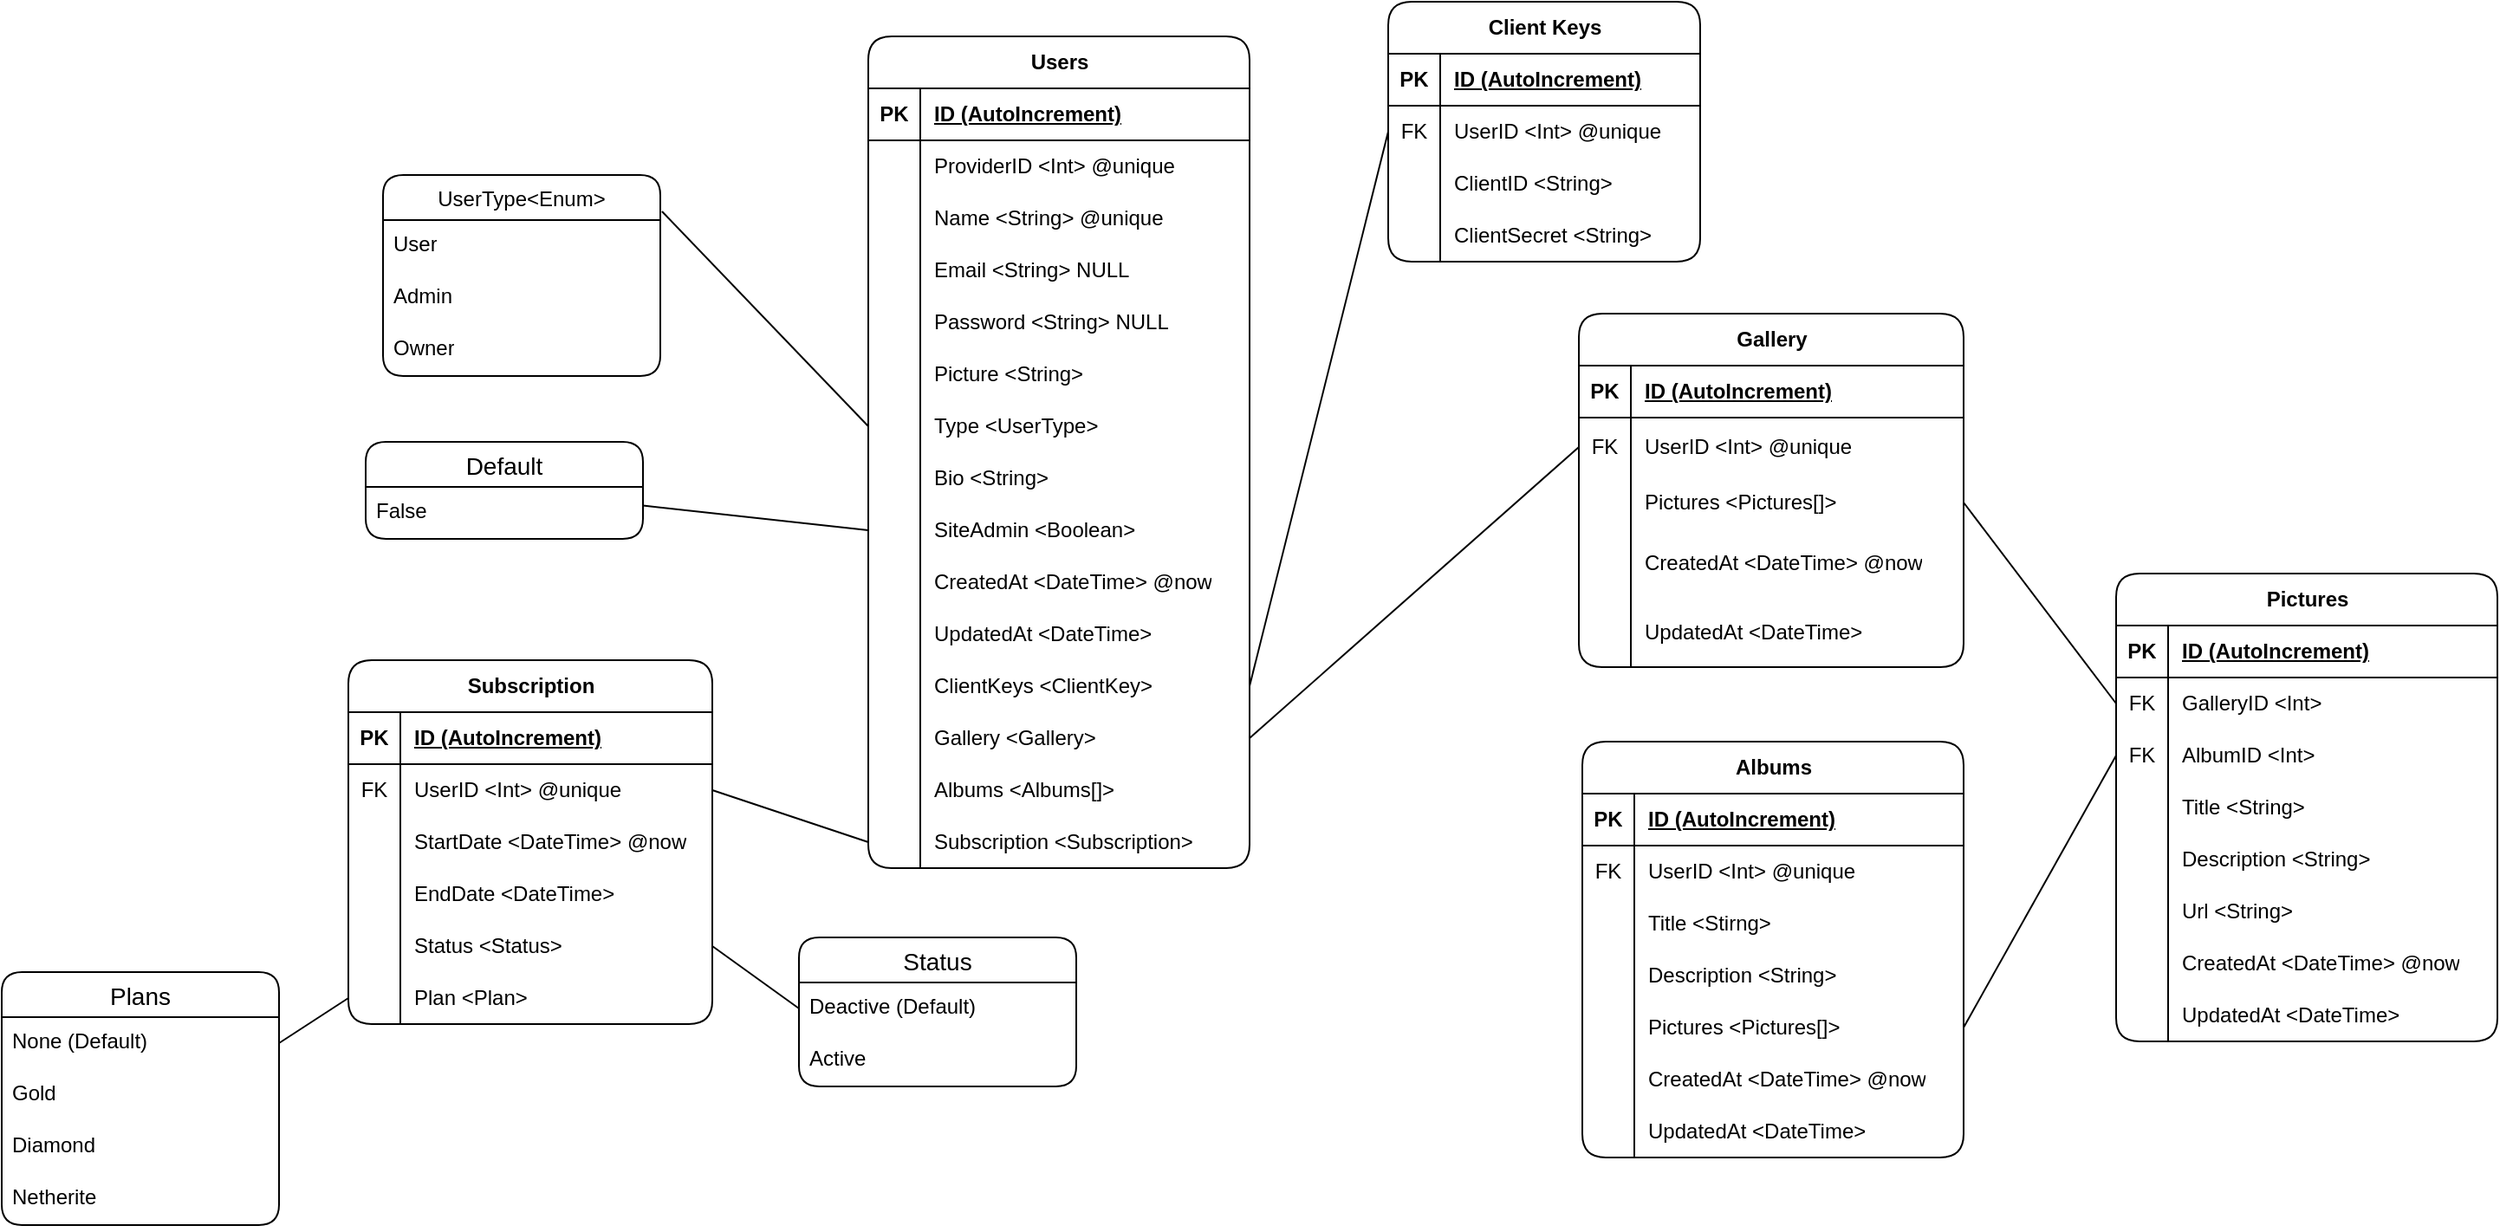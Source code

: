 <mxfile version="22.1.2" type="device">
  <diagram name="Page-1" id="FXRmcepue2GG0X4TsaFP">
    <mxGraphModel dx="2933" dy="1737" grid="1" gridSize="10" guides="1" tooltips="1" connect="1" arrows="1" fold="1" page="1" pageScale="1" pageWidth="2336" pageHeight="1654" background="none" math="0" shadow="0">
      <root>
        <mxCell id="0" />
        <mxCell id="1" parent="0" />
        <mxCell id="mDR7WXeW-V5EcUQ8594o-1" value="Users" style="shape=table;startSize=30;container=1;collapsible=1;childLayout=tableLayout;fixedRows=1;rowLines=0;fontStyle=1;align=center;resizeLast=1;html=1;rounded=1;" vertex="1" parent="1">
          <mxGeometry x="948" y="420" width="220" height="480" as="geometry" />
        </mxCell>
        <mxCell id="mDR7WXeW-V5EcUQ8594o-2" value="" style="shape=tableRow;horizontal=0;startSize=0;swimlaneHead=0;swimlaneBody=0;fillColor=none;collapsible=0;dropTarget=0;points=[[0,0.5],[1,0.5]];portConstraint=eastwest;top=0;left=0;right=0;bottom=1;" vertex="1" parent="mDR7WXeW-V5EcUQ8594o-1">
          <mxGeometry y="30" width="220" height="30" as="geometry" />
        </mxCell>
        <mxCell id="mDR7WXeW-V5EcUQ8594o-3" value="PK" style="shape=partialRectangle;connectable=0;fillColor=none;top=0;left=0;bottom=0;right=0;fontStyle=1;overflow=hidden;whiteSpace=wrap;html=1;" vertex="1" parent="mDR7WXeW-V5EcUQ8594o-2">
          <mxGeometry width="30" height="30" as="geometry">
            <mxRectangle width="30" height="30" as="alternateBounds" />
          </mxGeometry>
        </mxCell>
        <mxCell id="mDR7WXeW-V5EcUQ8594o-4" value="ID (AutoIncrement)" style="shape=partialRectangle;connectable=0;fillColor=none;top=0;left=0;bottom=0;right=0;align=left;spacingLeft=6;fontStyle=5;overflow=hidden;whiteSpace=wrap;html=1;" vertex="1" parent="mDR7WXeW-V5EcUQ8594o-2">
          <mxGeometry x="30" width="190" height="30" as="geometry">
            <mxRectangle width="190" height="30" as="alternateBounds" />
          </mxGeometry>
        </mxCell>
        <mxCell id="mDR7WXeW-V5EcUQ8594o-5" value="" style="shape=tableRow;horizontal=0;startSize=0;swimlaneHead=0;swimlaneBody=0;fillColor=none;collapsible=0;dropTarget=0;points=[[0,0.5],[1,0.5]];portConstraint=eastwest;top=0;left=0;right=0;bottom=0;" vertex="1" parent="mDR7WXeW-V5EcUQ8594o-1">
          <mxGeometry y="60" width="220" height="30" as="geometry" />
        </mxCell>
        <mxCell id="mDR7WXeW-V5EcUQ8594o-6" value="" style="shape=partialRectangle;connectable=0;fillColor=none;top=0;left=0;bottom=0;right=0;editable=1;overflow=hidden;whiteSpace=wrap;html=1;" vertex="1" parent="mDR7WXeW-V5EcUQ8594o-5">
          <mxGeometry width="30" height="30" as="geometry">
            <mxRectangle width="30" height="30" as="alternateBounds" />
          </mxGeometry>
        </mxCell>
        <mxCell id="mDR7WXeW-V5EcUQ8594o-7" value="ProviderID &amp;lt;Int&amp;gt; @unique" style="shape=partialRectangle;connectable=0;fillColor=none;top=0;left=0;bottom=0;right=0;align=left;spacingLeft=6;overflow=hidden;whiteSpace=wrap;html=1;" vertex="1" parent="mDR7WXeW-V5EcUQ8594o-5">
          <mxGeometry x="30" width="190" height="30" as="geometry">
            <mxRectangle width="190" height="30" as="alternateBounds" />
          </mxGeometry>
        </mxCell>
        <mxCell id="mDR7WXeW-V5EcUQ8594o-8" value="" style="shape=tableRow;horizontal=0;startSize=0;swimlaneHead=0;swimlaneBody=0;fillColor=none;collapsible=0;dropTarget=0;points=[[0,0.5],[1,0.5]];portConstraint=eastwest;top=0;left=0;right=0;bottom=0;" vertex="1" parent="mDR7WXeW-V5EcUQ8594o-1">
          <mxGeometry y="90" width="220" height="30" as="geometry" />
        </mxCell>
        <mxCell id="mDR7WXeW-V5EcUQ8594o-9" value="" style="shape=partialRectangle;connectable=0;fillColor=none;top=0;left=0;bottom=0;right=0;editable=1;overflow=hidden;whiteSpace=wrap;html=1;" vertex="1" parent="mDR7WXeW-V5EcUQ8594o-8">
          <mxGeometry width="30" height="30" as="geometry">
            <mxRectangle width="30" height="30" as="alternateBounds" />
          </mxGeometry>
        </mxCell>
        <mxCell id="mDR7WXeW-V5EcUQ8594o-10" value="Name &amp;lt;String&amp;gt; @unique" style="shape=partialRectangle;connectable=0;fillColor=none;top=0;left=0;bottom=0;right=0;align=left;spacingLeft=6;overflow=hidden;whiteSpace=wrap;html=1;" vertex="1" parent="mDR7WXeW-V5EcUQ8594o-8">
          <mxGeometry x="30" width="190" height="30" as="geometry">
            <mxRectangle width="190" height="30" as="alternateBounds" />
          </mxGeometry>
        </mxCell>
        <mxCell id="mDR7WXeW-V5EcUQ8594o-11" value="" style="shape=tableRow;horizontal=0;startSize=0;swimlaneHead=0;swimlaneBody=0;fillColor=none;collapsible=0;dropTarget=0;points=[[0,0.5],[1,0.5]];portConstraint=eastwest;top=0;left=0;right=0;bottom=0;" vertex="1" parent="mDR7WXeW-V5EcUQ8594o-1">
          <mxGeometry y="120" width="220" height="30" as="geometry" />
        </mxCell>
        <mxCell id="mDR7WXeW-V5EcUQ8594o-12" value="" style="shape=partialRectangle;connectable=0;fillColor=none;top=0;left=0;bottom=0;right=0;editable=1;overflow=hidden;whiteSpace=wrap;html=1;" vertex="1" parent="mDR7WXeW-V5EcUQ8594o-11">
          <mxGeometry width="30" height="30" as="geometry">
            <mxRectangle width="30" height="30" as="alternateBounds" />
          </mxGeometry>
        </mxCell>
        <mxCell id="mDR7WXeW-V5EcUQ8594o-13" value="Email &amp;lt;String&amp;gt; NULL" style="shape=partialRectangle;connectable=0;fillColor=none;top=0;left=0;bottom=0;right=0;align=left;spacingLeft=6;overflow=hidden;whiteSpace=wrap;html=1;" vertex="1" parent="mDR7WXeW-V5EcUQ8594o-11">
          <mxGeometry x="30" width="190" height="30" as="geometry">
            <mxRectangle width="190" height="30" as="alternateBounds" />
          </mxGeometry>
        </mxCell>
        <mxCell id="mDR7WXeW-V5EcUQ8594o-14" value="" style="shape=tableRow;horizontal=0;startSize=0;swimlaneHead=0;swimlaneBody=0;fillColor=none;collapsible=0;dropTarget=0;points=[[0,0.5],[1,0.5]];portConstraint=eastwest;top=0;left=0;right=0;bottom=0;" vertex="1" parent="mDR7WXeW-V5EcUQ8594o-1">
          <mxGeometry y="150" width="220" height="30" as="geometry" />
        </mxCell>
        <mxCell id="mDR7WXeW-V5EcUQ8594o-15" value="" style="shape=partialRectangle;connectable=0;fillColor=none;top=0;left=0;bottom=0;right=0;editable=1;overflow=hidden;whiteSpace=wrap;html=1;" vertex="1" parent="mDR7WXeW-V5EcUQ8594o-14">
          <mxGeometry width="30" height="30" as="geometry">
            <mxRectangle width="30" height="30" as="alternateBounds" />
          </mxGeometry>
        </mxCell>
        <mxCell id="mDR7WXeW-V5EcUQ8594o-16" value="Password &amp;lt;String&amp;gt; NULL" style="shape=partialRectangle;connectable=0;fillColor=none;top=0;left=0;bottom=0;right=0;align=left;spacingLeft=6;overflow=hidden;whiteSpace=wrap;html=1;" vertex="1" parent="mDR7WXeW-V5EcUQ8594o-14">
          <mxGeometry x="30" width="190" height="30" as="geometry">
            <mxRectangle width="190" height="30" as="alternateBounds" />
          </mxGeometry>
        </mxCell>
        <mxCell id="mDR7WXeW-V5EcUQ8594o-17" value="" style="shape=tableRow;horizontal=0;startSize=0;swimlaneHead=0;swimlaneBody=0;fillColor=none;collapsible=0;dropTarget=0;points=[[0,0.5],[1,0.5]];portConstraint=eastwest;top=0;left=0;right=0;bottom=0;" vertex="1" parent="mDR7WXeW-V5EcUQ8594o-1">
          <mxGeometry y="180" width="220" height="30" as="geometry" />
        </mxCell>
        <mxCell id="mDR7WXeW-V5EcUQ8594o-18" value="" style="shape=partialRectangle;connectable=0;fillColor=none;top=0;left=0;bottom=0;right=0;editable=1;overflow=hidden;whiteSpace=wrap;html=1;" vertex="1" parent="mDR7WXeW-V5EcUQ8594o-17">
          <mxGeometry width="30" height="30" as="geometry">
            <mxRectangle width="30" height="30" as="alternateBounds" />
          </mxGeometry>
        </mxCell>
        <mxCell id="mDR7WXeW-V5EcUQ8594o-19" value="Picture &amp;lt;String&amp;gt;&amp;nbsp;" style="shape=partialRectangle;connectable=0;fillColor=none;top=0;left=0;bottom=0;right=0;align=left;spacingLeft=6;overflow=hidden;whiteSpace=wrap;html=1;" vertex="1" parent="mDR7WXeW-V5EcUQ8594o-17">
          <mxGeometry x="30" width="190" height="30" as="geometry">
            <mxRectangle width="190" height="30" as="alternateBounds" />
          </mxGeometry>
        </mxCell>
        <mxCell id="mDR7WXeW-V5EcUQ8594o-20" value="" style="shape=tableRow;horizontal=0;startSize=0;swimlaneHead=0;swimlaneBody=0;fillColor=none;collapsible=0;dropTarget=0;points=[[0,0.5],[1,0.5]];portConstraint=eastwest;top=0;left=0;right=0;bottom=0;" vertex="1" parent="mDR7WXeW-V5EcUQ8594o-1">
          <mxGeometry y="210" width="220" height="30" as="geometry" />
        </mxCell>
        <mxCell id="mDR7WXeW-V5EcUQ8594o-21" value="" style="shape=partialRectangle;connectable=0;fillColor=none;top=0;left=0;bottom=0;right=0;editable=1;overflow=hidden;whiteSpace=wrap;html=1;" vertex="1" parent="mDR7WXeW-V5EcUQ8594o-20">
          <mxGeometry width="30" height="30" as="geometry">
            <mxRectangle width="30" height="30" as="alternateBounds" />
          </mxGeometry>
        </mxCell>
        <mxCell id="mDR7WXeW-V5EcUQ8594o-22" value="Type &amp;lt;UserType&amp;gt;" style="shape=partialRectangle;connectable=0;fillColor=none;top=0;left=0;bottom=0;right=0;align=left;spacingLeft=6;overflow=hidden;whiteSpace=wrap;html=1;" vertex="1" parent="mDR7WXeW-V5EcUQ8594o-20">
          <mxGeometry x="30" width="190" height="30" as="geometry">
            <mxRectangle width="190" height="30" as="alternateBounds" />
          </mxGeometry>
        </mxCell>
        <mxCell id="mDR7WXeW-V5EcUQ8594o-23" value="" style="shape=tableRow;horizontal=0;startSize=0;swimlaneHead=0;swimlaneBody=0;fillColor=none;collapsible=0;dropTarget=0;points=[[0,0.5],[1,0.5]];portConstraint=eastwest;top=0;left=0;right=0;bottom=0;" vertex="1" parent="mDR7WXeW-V5EcUQ8594o-1">
          <mxGeometry y="240" width="220" height="30" as="geometry" />
        </mxCell>
        <mxCell id="mDR7WXeW-V5EcUQ8594o-24" value="" style="shape=partialRectangle;connectable=0;fillColor=none;top=0;left=0;bottom=0;right=0;editable=1;overflow=hidden;whiteSpace=wrap;html=1;" vertex="1" parent="mDR7WXeW-V5EcUQ8594o-23">
          <mxGeometry width="30" height="30" as="geometry">
            <mxRectangle width="30" height="30" as="alternateBounds" />
          </mxGeometry>
        </mxCell>
        <mxCell id="mDR7WXeW-V5EcUQ8594o-25" value="Bio &amp;lt;String&amp;gt;" style="shape=partialRectangle;connectable=0;fillColor=none;top=0;left=0;bottom=0;right=0;align=left;spacingLeft=6;overflow=hidden;whiteSpace=wrap;html=1;" vertex="1" parent="mDR7WXeW-V5EcUQ8594o-23">
          <mxGeometry x="30" width="190" height="30" as="geometry">
            <mxRectangle width="190" height="30" as="alternateBounds" />
          </mxGeometry>
        </mxCell>
        <mxCell id="mDR7WXeW-V5EcUQ8594o-26" value="" style="shape=tableRow;horizontal=0;startSize=0;swimlaneHead=0;swimlaneBody=0;fillColor=none;collapsible=0;dropTarget=0;points=[[0,0.5],[1,0.5]];portConstraint=eastwest;top=0;left=0;right=0;bottom=0;" vertex="1" parent="mDR7WXeW-V5EcUQ8594o-1">
          <mxGeometry y="270" width="220" height="30" as="geometry" />
        </mxCell>
        <mxCell id="mDR7WXeW-V5EcUQ8594o-27" value="" style="shape=partialRectangle;connectable=0;fillColor=none;top=0;left=0;bottom=0;right=0;editable=1;overflow=hidden;whiteSpace=wrap;html=1;" vertex="1" parent="mDR7WXeW-V5EcUQ8594o-26">
          <mxGeometry width="30" height="30" as="geometry">
            <mxRectangle width="30" height="30" as="alternateBounds" />
          </mxGeometry>
        </mxCell>
        <mxCell id="mDR7WXeW-V5EcUQ8594o-28" value="SiteAdmin &amp;lt;Boolean&amp;gt;" style="shape=partialRectangle;connectable=0;fillColor=none;top=0;left=0;bottom=0;right=0;align=left;spacingLeft=6;overflow=hidden;whiteSpace=wrap;html=1;" vertex="1" parent="mDR7WXeW-V5EcUQ8594o-26">
          <mxGeometry x="30" width="190" height="30" as="geometry">
            <mxRectangle width="190" height="30" as="alternateBounds" />
          </mxGeometry>
        </mxCell>
        <mxCell id="mDR7WXeW-V5EcUQ8594o-29" value="" style="shape=tableRow;horizontal=0;startSize=0;swimlaneHead=0;swimlaneBody=0;fillColor=none;collapsible=0;dropTarget=0;points=[[0,0.5],[1,0.5]];portConstraint=eastwest;top=0;left=0;right=0;bottom=0;" vertex="1" parent="mDR7WXeW-V5EcUQ8594o-1">
          <mxGeometry y="300" width="220" height="30" as="geometry" />
        </mxCell>
        <mxCell id="mDR7WXeW-V5EcUQ8594o-30" value="" style="shape=partialRectangle;connectable=0;fillColor=none;top=0;left=0;bottom=0;right=0;editable=1;overflow=hidden;whiteSpace=wrap;html=1;" vertex="1" parent="mDR7WXeW-V5EcUQ8594o-29">
          <mxGeometry width="30" height="30" as="geometry">
            <mxRectangle width="30" height="30" as="alternateBounds" />
          </mxGeometry>
        </mxCell>
        <mxCell id="mDR7WXeW-V5EcUQ8594o-31" value="CreatedAt &amp;lt;DateTime&amp;gt; @now" style="shape=partialRectangle;connectable=0;fillColor=none;top=0;left=0;bottom=0;right=0;align=left;spacingLeft=6;overflow=hidden;whiteSpace=wrap;html=1;" vertex="1" parent="mDR7WXeW-V5EcUQ8594o-29">
          <mxGeometry x="30" width="190" height="30" as="geometry">
            <mxRectangle width="190" height="30" as="alternateBounds" />
          </mxGeometry>
        </mxCell>
        <mxCell id="mDR7WXeW-V5EcUQ8594o-32" value="" style="shape=tableRow;horizontal=0;startSize=0;swimlaneHead=0;swimlaneBody=0;fillColor=none;collapsible=0;dropTarget=0;points=[[0,0.5],[1,0.5]];portConstraint=eastwest;top=0;left=0;right=0;bottom=0;" vertex="1" parent="mDR7WXeW-V5EcUQ8594o-1">
          <mxGeometry y="330" width="220" height="30" as="geometry" />
        </mxCell>
        <mxCell id="mDR7WXeW-V5EcUQ8594o-33" value="" style="shape=partialRectangle;connectable=0;fillColor=none;top=0;left=0;bottom=0;right=0;editable=1;overflow=hidden;whiteSpace=wrap;html=1;" vertex="1" parent="mDR7WXeW-V5EcUQ8594o-32">
          <mxGeometry width="30" height="30" as="geometry">
            <mxRectangle width="30" height="30" as="alternateBounds" />
          </mxGeometry>
        </mxCell>
        <mxCell id="mDR7WXeW-V5EcUQ8594o-34" value="UpdatedAt &amp;lt;DateTime&amp;gt;" style="shape=partialRectangle;connectable=0;fillColor=none;top=0;left=0;bottom=0;right=0;align=left;spacingLeft=6;overflow=hidden;whiteSpace=wrap;html=1;" vertex="1" parent="mDR7WXeW-V5EcUQ8594o-32">
          <mxGeometry x="30" width="190" height="30" as="geometry">
            <mxRectangle width="190" height="30" as="alternateBounds" />
          </mxGeometry>
        </mxCell>
        <mxCell id="mDR7WXeW-V5EcUQ8594o-44" value="" style="shape=tableRow;horizontal=0;startSize=0;swimlaneHead=0;swimlaneBody=0;fillColor=none;collapsible=0;dropTarget=0;points=[[0,0.5],[1,0.5]];portConstraint=eastwest;top=0;left=0;right=0;bottom=0;" vertex="1" parent="mDR7WXeW-V5EcUQ8594o-1">
          <mxGeometry y="360" width="220" height="30" as="geometry" />
        </mxCell>
        <mxCell id="mDR7WXeW-V5EcUQ8594o-45" value="" style="shape=partialRectangle;connectable=0;fillColor=none;top=0;left=0;bottom=0;right=0;editable=1;overflow=hidden;whiteSpace=wrap;html=1;" vertex="1" parent="mDR7WXeW-V5EcUQ8594o-44">
          <mxGeometry width="30" height="30" as="geometry">
            <mxRectangle width="30" height="30" as="alternateBounds" />
          </mxGeometry>
        </mxCell>
        <mxCell id="mDR7WXeW-V5EcUQ8594o-46" value="ClientKeys &amp;lt;ClientKey&amp;gt;" style="shape=partialRectangle;connectable=0;fillColor=none;top=0;left=0;bottom=0;right=0;align=left;spacingLeft=6;overflow=hidden;whiteSpace=wrap;html=1;" vertex="1" parent="mDR7WXeW-V5EcUQ8594o-44">
          <mxGeometry x="30" width="190" height="30" as="geometry">
            <mxRectangle width="190" height="30" as="alternateBounds" />
          </mxGeometry>
        </mxCell>
        <mxCell id="mDR7WXeW-V5EcUQ8594o-47" value="" style="shape=tableRow;horizontal=0;startSize=0;swimlaneHead=0;swimlaneBody=0;fillColor=none;collapsible=0;dropTarget=0;points=[[0,0.5],[1,0.5]];portConstraint=eastwest;top=0;left=0;right=0;bottom=0;" vertex="1" parent="mDR7WXeW-V5EcUQ8594o-1">
          <mxGeometry y="390" width="220" height="30" as="geometry" />
        </mxCell>
        <mxCell id="mDR7WXeW-V5EcUQ8594o-48" value="" style="shape=partialRectangle;connectable=0;fillColor=none;top=0;left=0;bottom=0;right=0;editable=1;overflow=hidden;whiteSpace=wrap;html=1;" vertex="1" parent="mDR7WXeW-V5EcUQ8594o-47">
          <mxGeometry width="30" height="30" as="geometry">
            <mxRectangle width="30" height="30" as="alternateBounds" />
          </mxGeometry>
        </mxCell>
        <mxCell id="mDR7WXeW-V5EcUQ8594o-49" value="Gallery &amp;lt;Gallery&amp;gt;" style="shape=partialRectangle;connectable=0;fillColor=none;top=0;left=0;bottom=0;right=0;align=left;spacingLeft=6;overflow=hidden;whiteSpace=wrap;html=1;" vertex="1" parent="mDR7WXeW-V5EcUQ8594o-47">
          <mxGeometry x="30" width="190" height="30" as="geometry">
            <mxRectangle width="190" height="30" as="alternateBounds" />
          </mxGeometry>
        </mxCell>
        <mxCell id="mDR7WXeW-V5EcUQ8594o-50" value="" style="shape=tableRow;horizontal=0;startSize=0;swimlaneHead=0;swimlaneBody=0;fillColor=none;collapsible=0;dropTarget=0;points=[[0,0.5],[1,0.5]];portConstraint=eastwest;top=0;left=0;right=0;bottom=0;" vertex="1" parent="mDR7WXeW-V5EcUQ8594o-1">
          <mxGeometry y="420" width="220" height="30" as="geometry" />
        </mxCell>
        <mxCell id="mDR7WXeW-V5EcUQ8594o-51" value="" style="shape=partialRectangle;connectable=0;fillColor=none;top=0;left=0;bottom=0;right=0;editable=1;overflow=hidden;whiteSpace=wrap;html=1;" vertex="1" parent="mDR7WXeW-V5EcUQ8594o-50">
          <mxGeometry width="30" height="30" as="geometry">
            <mxRectangle width="30" height="30" as="alternateBounds" />
          </mxGeometry>
        </mxCell>
        <mxCell id="mDR7WXeW-V5EcUQ8594o-52" value="Albums &amp;lt;Albums[]&amp;gt;" style="shape=partialRectangle;connectable=0;fillColor=none;top=0;left=0;bottom=0;right=0;align=left;spacingLeft=6;overflow=hidden;whiteSpace=wrap;html=1;" vertex="1" parent="mDR7WXeW-V5EcUQ8594o-50">
          <mxGeometry x="30" width="190" height="30" as="geometry">
            <mxRectangle width="190" height="30" as="alternateBounds" />
          </mxGeometry>
        </mxCell>
        <mxCell id="mDR7WXeW-V5EcUQ8594o-53" value="" style="shape=tableRow;horizontal=0;startSize=0;swimlaneHead=0;swimlaneBody=0;fillColor=none;collapsible=0;dropTarget=0;points=[[0,0.5],[1,0.5]];portConstraint=eastwest;top=0;left=0;right=0;bottom=0;" vertex="1" parent="mDR7WXeW-V5EcUQ8594o-1">
          <mxGeometry y="450" width="220" height="30" as="geometry" />
        </mxCell>
        <mxCell id="mDR7WXeW-V5EcUQ8594o-54" value="" style="shape=partialRectangle;connectable=0;fillColor=none;top=0;left=0;bottom=0;right=0;editable=1;overflow=hidden;whiteSpace=wrap;html=1;" vertex="1" parent="mDR7WXeW-V5EcUQ8594o-53">
          <mxGeometry width="30" height="30" as="geometry">
            <mxRectangle width="30" height="30" as="alternateBounds" />
          </mxGeometry>
        </mxCell>
        <mxCell id="mDR7WXeW-V5EcUQ8594o-55" value="Subscription &amp;lt;Subscription&amp;gt;" style="shape=partialRectangle;connectable=0;fillColor=none;top=0;left=0;bottom=0;right=0;align=left;spacingLeft=6;overflow=hidden;whiteSpace=wrap;html=1;" vertex="1" parent="mDR7WXeW-V5EcUQ8594o-53">
          <mxGeometry x="30" width="190" height="30" as="geometry">
            <mxRectangle width="190" height="30" as="alternateBounds" />
          </mxGeometry>
        </mxCell>
        <mxCell id="mDR7WXeW-V5EcUQ8594o-38" value="UserType&lt;Enum&gt;" style="swimlane;fontStyle=0;childLayout=stackLayout;horizontal=1;startSize=26;horizontalStack=0;resizeParent=1;resizeParentMax=0;resizeLast=0;collapsible=1;marginBottom=0;align=center;fontSize=12;rounded=1;glass=0;" vertex="1" parent="1">
          <mxGeometry x="668" y="500" width="160" height="116" as="geometry" />
        </mxCell>
        <mxCell id="mDR7WXeW-V5EcUQ8594o-39" value="User" style="text;strokeColor=none;fillColor=none;spacingLeft=4;spacingRight=4;overflow=hidden;rotatable=0;points=[[0,0.5],[1,0.5]];portConstraint=eastwest;fontSize=12;whiteSpace=wrap;html=1;" vertex="1" parent="mDR7WXeW-V5EcUQ8594o-38">
          <mxGeometry y="26" width="160" height="30" as="geometry" />
        </mxCell>
        <mxCell id="mDR7WXeW-V5EcUQ8594o-40" value="Admin" style="text;strokeColor=none;fillColor=none;spacingLeft=4;spacingRight=4;overflow=hidden;rotatable=0;points=[[0,0.5],[1,0.5]];portConstraint=eastwest;fontSize=12;whiteSpace=wrap;html=1;" vertex="1" parent="mDR7WXeW-V5EcUQ8594o-38">
          <mxGeometry y="56" width="160" height="30" as="geometry" />
        </mxCell>
        <mxCell id="mDR7WXeW-V5EcUQ8594o-41" value="Owner" style="text;strokeColor=none;fillColor=none;spacingLeft=4;spacingRight=4;overflow=hidden;rotatable=0;points=[[0,0.5],[1,0.5]];portConstraint=eastwest;fontSize=12;whiteSpace=wrap;html=1;" vertex="1" parent="mDR7WXeW-V5EcUQ8594o-38">
          <mxGeometry y="86" width="160" height="30" as="geometry" />
        </mxCell>
        <mxCell id="mDR7WXeW-V5EcUQ8594o-43" value="" style="endArrow=none;html=1;rounded=0;exitX=1.006;exitY=0.181;exitDx=0;exitDy=0;exitPerimeter=0;entryX=0;entryY=0.5;entryDx=0;entryDy=0;" edge="1" parent="1" source="mDR7WXeW-V5EcUQ8594o-38" target="mDR7WXeW-V5EcUQ8594o-20">
          <mxGeometry width="50" height="50" relative="1" as="geometry">
            <mxPoint x="1008" y="680" as="sourcePoint" />
            <mxPoint x="1058" y="630" as="targetPoint" />
          </mxGeometry>
        </mxCell>
        <mxCell id="mDR7WXeW-V5EcUQ8594o-56" value="Default" style="swimlane;fontStyle=0;childLayout=stackLayout;horizontal=1;startSize=26;horizontalStack=0;resizeParent=1;resizeParentMax=0;resizeLast=0;collapsible=1;marginBottom=0;align=center;fontSize=14;rounded=1;" vertex="1" parent="1">
          <mxGeometry x="658" y="654" width="160" height="56" as="geometry" />
        </mxCell>
        <mxCell id="mDR7WXeW-V5EcUQ8594o-57" value="False" style="text;strokeColor=none;fillColor=none;spacingLeft=4;spacingRight=4;overflow=hidden;rotatable=0;points=[[0,0.5],[1,0.5]];portConstraint=eastwest;fontSize=12;whiteSpace=wrap;html=1;" vertex="1" parent="mDR7WXeW-V5EcUQ8594o-56">
          <mxGeometry y="26" width="160" height="30" as="geometry" />
        </mxCell>
        <mxCell id="mDR7WXeW-V5EcUQ8594o-60" value="" style="endArrow=none;html=1;rounded=0;exitX=0;exitY=0.5;exitDx=0;exitDy=0;" edge="1" parent="1" source="mDR7WXeW-V5EcUQ8594o-26" target="mDR7WXeW-V5EcUQ8594o-56">
          <mxGeometry width="50" height="50" relative="1" as="geometry">
            <mxPoint x="1058" y="560" as="sourcePoint" />
            <mxPoint x="1108" y="510" as="targetPoint" />
          </mxGeometry>
        </mxCell>
        <mxCell id="mDR7WXeW-V5EcUQ8594o-61" value="Client Keys" style="shape=table;startSize=30;container=1;collapsible=1;childLayout=tableLayout;fixedRows=1;rowLines=0;fontStyle=1;align=center;resizeLast=1;html=1;rounded=1;" vertex="1" parent="1">
          <mxGeometry x="1248" y="400" width="180" height="150" as="geometry" />
        </mxCell>
        <mxCell id="mDR7WXeW-V5EcUQ8594o-62" value="" style="shape=tableRow;horizontal=0;startSize=0;swimlaneHead=0;swimlaneBody=0;fillColor=none;collapsible=0;dropTarget=0;points=[[0,0.5],[1,0.5]];portConstraint=eastwest;top=0;left=0;right=0;bottom=1;" vertex="1" parent="mDR7WXeW-V5EcUQ8594o-61">
          <mxGeometry y="30" width="180" height="30" as="geometry" />
        </mxCell>
        <mxCell id="mDR7WXeW-V5EcUQ8594o-63" value="PK" style="shape=partialRectangle;connectable=0;fillColor=none;top=0;left=0;bottom=0;right=0;fontStyle=1;overflow=hidden;whiteSpace=wrap;html=1;" vertex="1" parent="mDR7WXeW-V5EcUQ8594o-62">
          <mxGeometry width="30" height="30" as="geometry">
            <mxRectangle width="30" height="30" as="alternateBounds" />
          </mxGeometry>
        </mxCell>
        <mxCell id="mDR7WXeW-V5EcUQ8594o-64" value="ID (AutoIncrement)" style="shape=partialRectangle;connectable=0;fillColor=none;top=0;left=0;bottom=0;right=0;align=left;spacingLeft=6;fontStyle=5;overflow=hidden;whiteSpace=wrap;html=1;" vertex="1" parent="mDR7WXeW-V5EcUQ8594o-62">
          <mxGeometry x="30" width="150" height="30" as="geometry">
            <mxRectangle width="150" height="30" as="alternateBounds" />
          </mxGeometry>
        </mxCell>
        <mxCell id="mDR7WXeW-V5EcUQ8594o-65" value="" style="shape=tableRow;horizontal=0;startSize=0;swimlaneHead=0;swimlaneBody=0;fillColor=none;collapsible=0;dropTarget=0;points=[[0,0.5],[1,0.5]];portConstraint=eastwest;top=0;left=0;right=0;bottom=0;" vertex="1" parent="mDR7WXeW-V5EcUQ8594o-61">
          <mxGeometry y="60" width="180" height="30" as="geometry" />
        </mxCell>
        <mxCell id="mDR7WXeW-V5EcUQ8594o-66" value="FK" style="shape=partialRectangle;connectable=0;fillColor=none;top=0;left=0;bottom=0;right=0;editable=1;overflow=hidden;whiteSpace=wrap;html=1;" vertex="1" parent="mDR7WXeW-V5EcUQ8594o-65">
          <mxGeometry width="30" height="30" as="geometry">
            <mxRectangle width="30" height="30" as="alternateBounds" />
          </mxGeometry>
        </mxCell>
        <mxCell id="mDR7WXeW-V5EcUQ8594o-67" value="UserID &amp;lt;Int&amp;gt; @unique" style="shape=partialRectangle;connectable=0;fillColor=none;top=0;left=0;bottom=0;right=0;align=left;spacingLeft=6;overflow=hidden;whiteSpace=wrap;html=1;" vertex="1" parent="mDR7WXeW-V5EcUQ8594o-65">
          <mxGeometry x="30" width="150" height="30" as="geometry">
            <mxRectangle width="150" height="30" as="alternateBounds" />
          </mxGeometry>
        </mxCell>
        <mxCell id="mDR7WXeW-V5EcUQ8594o-68" value="" style="shape=tableRow;horizontal=0;startSize=0;swimlaneHead=0;swimlaneBody=0;fillColor=none;collapsible=0;dropTarget=0;points=[[0,0.5],[1,0.5]];portConstraint=eastwest;top=0;left=0;right=0;bottom=0;" vertex="1" parent="mDR7WXeW-V5EcUQ8594o-61">
          <mxGeometry y="90" width="180" height="30" as="geometry" />
        </mxCell>
        <mxCell id="mDR7WXeW-V5EcUQ8594o-69" value="" style="shape=partialRectangle;connectable=0;fillColor=none;top=0;left=0;bottom=0;right=0;editable=1;overflow=hidden;whiteSpace=wrap;html=1;" vertex="1" parent="mDR7WXeW-V5EcUQ8594o-68">
          <mxGeometry width="30" height="30" as="geometry">
            <mxRectangle width="30" height="30" as="alternateBounds" />
          </mxGeometry>
        </mxCell>
        <mxCell id="mDR7WXeW-V5EcUQ8594o-70" value="ClientID &amp;lt;String&amp;gt;&lt;span style=&quot;white-space: pre;&quot;&gt;&#x9;&lt;/span&gt;" style="shape=partialRectangle;connectable=0;fillColor=none;top=0;left=0;bottom=0;right=0;align=left;spacingLeft=6;overflow=hidden;whiteSpace=wrap;html=1;" vertex="1" parent="mDR7WXeW-V5EcUQ8594o-68">
          <mxGeometry x="30" width="150" height="30" as="geometry">
            <mxRectangle width="150" height="30" as="alternateBounds" />
          </mxGeometry>
        </mxCell>
        <mxCell id="mDR7WXeW-V5EcUQ8594o-71" value="" style="shape=tableRow;horizontal=0;startSize=0;swimlaneHead=0;swimlaneBody=0;fillColor=none;collapsible=0;dropTarget=0;points=[[0,0.5],[1,0.5]];portConstraint=eastwest;top=0;left=0;right=0;bottom=0;" vertex="1" parent="mDR7WXeW-V5EcUQ8594o-61">
          <mxGeometry y="120" width="180" height="30" as="geometry" />
        </mxCell>
        <mxCell id="mDR7WXeW-V5EcUQ8594o-72" value="" style="shape=partialRectangle;connectable=0;fillColor=none;top=0;left=0;bottom=0;right=0;editable=1;overflow=hidden;whiteSpace=wrap;html=1;" vertex="1" parent="mDR7WXeW-V5EcUQ8594o-71">
          <mxGeometry width="30" height="30" as="geometry">
            <mxRectangle width="30" height="30" as="alternateBounds" />
          </mxGeometry>
        </mxCell>
        <mxCell id="mDR7WXeW-V5EcUQ8594o-73" value="ClientSecret &amp;lt;String&amp;gt;" style="shape=partialRectangle;connectable=0;fillColor=none;top=0;left=0;bottom=0;right=0;align=left;spacingLeft=6;overflow=hidden;whiteSpace=wrap;html=1;" vertex="1" parent="mDR7WXeW-V5EcUQ8594o-71">
          <mxGeometry x="30" width="150" height="30" as="geometry">
            <mxRectangle width="150" height="30" as="alternateBounds" />
          </mxGeometry>
        </mxCell>
        <mxCell id="mDR7WXeW-V5EcUQ8594o-74" value="" style="endArrow=none;html=1;rounded=0;exitX=1;exitY=0.5;exitDx=0;exitDy=0;entryX=0;entryY=0.5;entryDx=0;entryDy=0;" edge="1" parent="1" source="mDR7WXeW-V5EcUQ8594o-44" target="mDR7WXeW-V5EcUQ8594o-65">
          <mxGeometry width="50" height="50" relative="1" as="geometry">
            <mxPoint x="1358" y="480" as="sourcePoint" />
            <mxPoint x="1408" y="430" as="targetPoint" />
          </mxGeometry>
        </mxCell>
        <mxCell id="mDR7WXeW-V5EcUQ8594o-75" value="Gallery" style="shape=table;startSize=30;container=1;collapsible=1;childLayout=tableLayout;fixedRows=1;rowLines=0;fontStyle=1;align=center;resizeLast=1;html=1;rounded=1;" vertex="1" parent="1">
          <mxGeometry x="1358" y="580" width="222" height="204" as="geometry" />
        </mxCell>
        <mxCell id="mDR7WXeW-V5EcUQ8594o-76" value="" style="shape=tableRow;horizontal=0;startSize=0;swimlaneHead=0;swimlaneBody=0;fillColor=none;collapsible=0;dropTarget=0;points=[[0,0.5],[1,0.5]];portConstraint=eastwest;top=0;left=0;right=0;bottom=1;" vertex="1" parent="mDR7WXeW-V5EcUQ8594o-75">
          <mxGeometry y="30" width="222" height="30" as="geometry" />
        </mxCell>
        <mxCell id="mDR7WXeW-V5EcUQ8594o-77" value="PK" style="shape=partialRectangle;connectable=0;fillColor=none;top=0;left=0;bottom=0;right=0;fontStyle=1;overflow=hidden;whiteSpace=wrap;html=1;" vertex="1" parent="mDR7WXeW-V5EcUQ8594o-76">
          <mxGeometry width="30" height="30" as="geometry">
            <mxRectangle width="30" height="30" as="alternateBounds" />
          </mxGeometry>
        </mxCell>
        <mxCell id="mDR7WXeW-V5EcUQ8594o-78" value="ID (AutoIncrement)" style="shape=partialRectangle;connectable=0;fillColor=none;top=0;left=0;bottom=0;right=0;align=left;spacingLeft=6;fontStyle=5;overflow=hidden;whiteSpace=wrap;html=1;" vertex="1" parent="mDR7WXeW-V5EcUQ8594o-76">
          <mxGeometry x="30" width="192" height="30" as="geometry">
            <mxRectangle width="192" height="30" as="alternateBounds" />
          </mxGeometry>
        </mxCell>
        <mxCell id="mDR7WXeW-V5EcUQ8594o-79" value="" style="shape=tableRow;horizontal=0;startSize=0;swimlaneHead=0;swimlaneBody=0;fillColor=none;collapsible=0;dropTarget=0;points=[[0,0.5],[1,0.5]];portConstraint=eastwest;top=0;left=0;right=0;bottom=0;" vertex="1" parent="mDR7WXeW-V5EcUQ8594o-75">
          <mxGeometry y="60" width="222" height="34" as="geometry" />
        </mxCell>
        <mxCell id="mDR7WXeW-V5EcUQ8594o-80" value="FK" style="shape=partialRectangle;connectable=0;fillColor=none;top=0;left=0;bottom=0;right=0;editable=1;overflow=hidden;whiteSpace=wrap;html=1;" vertex="1" parent="mDR7WXeW-V5EcUQ8594o-79">
          <mxGeometry width="30" height="34" as="geometry">
            <mxRectangle width="30" height="34" as="alternateBounds" />
          </mxGeometry>
        </mxCell>
        <mxCell id="mDR7WXeW-V5EcUQ8594o-81" value="UserID &amp;lt;Int&amp;gt; @unique" style="shape=partialRectangle;connectable=0;fillColor=none;top=0;left=0;bottom=0;right=0;align=left;spacingLeft=6;overflow=hidden;whiteSpace=wrap;html=1;" vertex="1" parent="mDR7WXeW-V5EcUQ8594o-79">
          <mxGeometry x="30" width="192" height="34" as="geometry">
            <mxRectangle width="192" height="34" as="alternateBounds" />
          </mxGeometry>
        </mxCell>
        <mxCell id="mDR7WXeW-V5EcUQ8594o-82" value="" style="shape=tableRow;horizontal=0;startSize=0;swimlaneHead=0;swimlaneBody=0;fillColor=none;collapsible=0;dropTarget=0;points=[[0,0.5],[1,0.5]];portConstraint=eastwest;top=0;left=0;right=0;bottom=0;" vertex="1" parent="mDR7WXeW-V5EcUQ8594o-75">
          <mxGeometry y="94" width="222" height="30" as="geometry" />
        </mxCell>
        <mxCell id="mDR7WXeW-V5EcUQ8594o-83" value="" style="shape=partialRectangle;connectable=0;fillColor=none;top=0;left=0;bottom=0;right=0;editable=1;overflow=hidden;whiteSpace=wrap;html=1;" vertex="1" parent="mDR7WXeW-V5EcUQ8594o-82">
          <mxGeometry width="30" height="30" as="geometry">
            <mxRectangle width="30" height="30" as="alternateBounds" />
          </mxGeometry>
        </mxCell>
        <mxCell id="mDR7WXeW-V5EcUQ8594o-84" value="Pictures &amp;lt;Pictures[]&amp;gt;" style="shape=partialRectangle;connectable=0;fillColor=none;top=0;left=0;bottom=0;right=0;align=left;spacingLeft=6;overflow=hidden;whiteSpace=wrap;html=1;" vertex="1" parent="mDR7WXeW-V5EcUQ8594o-82">
          <mxGeometry x="30" width="192" height="30" as="geometry">
            <mxRectangle width="192" height="30" as="alternateBounds" />
          </mxGeometry>
        </mxCell>
        <mxCell id="mDR7WXeW-V5EcUQ8594o-85" value="" style="shape=tableRow;horizontal=0;startSize=0;swimlaneHead=0;swimlaneBody=0;fillColor=none;collapsible=0;dropTarget=0;points=[[0,0.5],[1,0.5]];portConstraint=eastwest;top=0;left=0;right=0;bottom=0;" vertex="1" parent="mDR7WXeW-V5EcUQ8594o-75">
          <mxGeometry y="124" width="222" height="40" as="geometry" />
        </mxCell>
        <mxCell id="mDR7WXeW-V5EcUQ8594o-86" value="" style="shape=partialRectangle;connectable=0;fillColor=none;top=0;left=0;bottom=0;right=0;editable=1;overflow=hidden;whiteSpace=wrap;html=1;" vertex="1" parent="mDR7WXeW-V5EcUQ8594o-85">
          <mxGeometry width="30" height="40" as="geometry">
            <mxRectangle width="30" height="40" as="alternateBounds" />
          </mxGeometry>
        </mxCell>
        <mxCell id="mDR7WXeW-V5EcUQ8594o-87" value="CreatedAt &amp;lt;DateTime&amp;gt; @now" style="shape=partialRectangle;connectable=0;fillColor=none;top=0;left=0;bottom=0;right=0;align=left;spacingLeft=6;overflow=hidden;whiteSpace=wrap;html=1;" vertex="1" parent="mDR7WXeW-V5EcUQ8594o-85">
          <mxGeometry x="30" width="192" height="40" as="geometry">
            <mxRectangle width="192" height="40" as="alternateBounds" />
          </mxGeometry>
        </mxCell>
        <mxCell id="mDR7WXeW-V5EcUQ8594o-89" value="" style="shape=tableRow;horizontal=0;startSize=0;swimlaneHead=0;swimlaneBody=0;fillColor=none;collapsible=0;dropTarget=0;points=[[0,0.5],[1,0.5]];portConstraint=eastwest;top=0;left=0;right=0;bottom=0;" vertex="1" parent="mDR7WXeW-V5EcUQ8594o-75">
          <mxGeometry y="164" width="222" height="40" as="geometry" />
        </mxCell>
        <mxCell id="mDR7WXeW-V5EcUQ8594o-90" value="" style="shape=partialRectangle;connectable=0;fillColor=none;top=0;left=0;bottom=0;right=0;editable=1;overflow=hidden;whiteSpace=wrap;html=1;" vertex="1" parent="mDR7WXeW-V5EcUQ8594o-89">
          <mxGeometry width="30" height="40" as="geometry">
            <mxRectangle width="30" height="40" as="alternateBounds" />
          </mxGeometry>
        </mxCell>
        <mxCell id="mDR7WXeW-V5EcUQ8594o-91" value="UpdatedAt &amp;lt;DateTime&amp;gt;" style="shape=partialRectangle;connectable=0;fillColor=none;top=0;left=0;bottom=0;right=0;align=left;spacingLeft=6;overflow=hidden;whiteSpace=wrap;html=1;" vertex="1" parent="mDR7WXeW-V5EcUQ8594o-89">
          <mxGeometry x="30" width="192" height="40" as="geometry">
            <mxRectangle width="192" height="40" as="alternateBounds" />
          </mxGeometry>
        </mxCell>
        <mxCell id="mDR7WXeW-V5EcUQ8594o-88" value="" style="endArrow=none;html=1;rounded=0;entryX=1;entryY=0.5;entryDx=0;entryDy=0;exitX=0;exitY=0.5;exitDx=0;exitDy=0;" edge="1" parent="1" source="mDR7WXeW-V5EcUQ8594o-79" target="mDR7WXeW-V5EcUQ8594o-47">
          <mxGeometry width="50" height="50" relative="1" as="geometry">
            <mxPoint x="1418" y="770" as="sourcePoint" />
            <mxPoint x="1468" y="720" as="targetPoint" />
          </mxGeometry>
        </mxCell>
        <mxCell id="mDR7WXeW-V5EcUQ8594o-92" value="Pictures" style="shape=table;startSize=30;container=1;collapsible=1;childLayout=tableLayout;fixedRows=1;rowLines=0;fontStyle=1;align=center;resizeLast=1;html=1;rounded=1;" vertex="1" parent="1">
          <mxGeometry x="1668" y="730" width="220.0" height="270" as="geometry" />
        </mxCell>
        <mxCell id="mDR7WXeW-V5EcUQ8594o-93" value="" style="shape=tableRow;horizontal=0;startSize=0;swimlaneHead=0;swimlaneBody=0;fillColor=none;collapsible=0;dropTarget=0;points=[[0,0.5],[1,0.5]];portConstraint=eastwest;top=0;left=0;right=0;bottom=1;" vertex="1" parent="mDR7WXeW-V5EcUQ8594o-92">
          <mxGeometry y="30" width="220.0" height="30" as="geometry" />
        </mxCell>
        <mxCell id="mDR7WXeW-V5EcUQ8594o-94" value="PK" style="shape=partialRectangle;connectable=0;fillColor=none;top=0;left=0;bottom=0;right=0;fontStyle=1;overflow=hidden;whiteSpace=wrap;html=1;" vertex="1" parent="mDR7WXeW-V5EcUQ8594o-93">
          <mxGeometry width="30" height="30" as="geometry">
            <mxRectangle width="30" height="30" as="alternateBounds" />
          </mxGeometry>
        </mxCell>
        <mxCell id="mDR7WXeW-V5EcUQ8594o-95" value="ID (AutoIncrement)" style="shape=partialRectangle;connectable=0;fillColor=none;top=0;left=0;bottom=0;right=0;align=left;spacingLeft=6;fontStyle=5;overflow=hidden;whiteSpace=wrap;html=1;" vertex="1" parent="mDR7WXeW-V5EcUQ8594o-93">
          <mxGeometry x="30" width="190.0" height="30" as="geometry">
            <mxRectangle width="190.0" height="30" as="alternateBounds" />
          </mxGeometry>
        </mxCell>
        <mxCell id="mDR7WXeW-V5EcUQ8594o-96" value="" style="shape=tableRow;horizontal=0;startSize=0;swimlaneHead=0;swimlaneBody=0;fillColor=none;collapsible=0;dropTarget=0;points=[[0,0.5],[1,0.5]];portConstraint=eastwest;top=0;left=0;right=0;bottom=0;" vertex="1" parent="mDR7WXeW-V5EcUQ8594o-92">
          <mxGeometry y="60" width="220.0" height="30" as="geometry" />
        </mxCell>
        <mxCell id="mDR7WXeW-V5EcUQ8594o-97" value="FK" style="shape=partialRectangle;connectable=0;fillColor=none;top=0;left=0;bottom=0;right=0;editable=1;overflow=hidden;whiteSpace=wrap;html=1;" vertex="1" parent="mDR7WXeW-V5EcUQ8594o-96">
          <mxGeometry width="30" height="30" as="geometry">
            <mxRectangle width="30" height="30" as="alternateBounds" />
          </mxGeometry>
        </mxCell>
        <mxCell id="mDR7WXeW-V5EcUQ8594o-98" value="GalleryID &amp;lt;Int&amp;gt;" style="shape=partialRectangle;connectable=0;fillColor=none;top=0;left=0;bottom=0;right=0;align=left;spacingLeft=6;overflow=hidden;whiteSpace=wrap;html=1;" vertex="1" parent="mDR7WXeW-V5EcUQ8594o-96">
          <mxGeometry x="30" width="190.0" height="30" as="geometry">
            <mxRectangle width="190.0" height="30" as="alternateBounds" />
          </mxGeometry>
        </mxCell>
        <mxCell id="mDR7WXeW-V5EcUQ8594o-99" value="" style="shape=tableRow;horizontal=0;startSize=0;swimlaneHead=0;swimlaneBody=0;fillColor=none;collapsible=0;dropTarget=0;points=[[0,0.5],[1,0.5]];portConstraint=eastwest;top=0;left=0;right=0;bottom=0;" vertex="1" parent="mDR7WXeW-V5EcUQ8594o-92">
          <mxGeometry y="90" width="220.0" height="30" as="geometry" />
        </mxCell>
        <mxCell id="mDR7WXeW-V5EcUQ8594o-100" value="FK" style="shape=partialRectangle;connectable=0;fillColor=none;top=0;left=0;bottom=0;right=0;editable=1;overflow=hidden;whiteSpace=wrap;html=1;" vertex="1" parent="mDR7WXeW-V5EcUQ8594o-99">
          <mxGeometry width="30" height="30" as="geometry">
            <mxRectangle width="30" height="30" as="alternateBounds" />
          </mxGeometry>
        </mxCell>
        <mxCell id="mDR7WXeW-V5EcUQ8594o-101" value="AlbumID &amp;lt;Int&amp;gt;" style="shape=partialRectangle;connectable=0;fillColor=none;top=0;left=0;bottom=0;right=0;align=left;spacingLeft=6;overflow=hidden;whiteSpace=wrap;html=1;" vertex="1" parent="mDR7WXeW-V5EcUQ8594o-99">
          <mxGeometry x="30" width="190.0" height="30" as="geometry">
            <mxRectangle width="190.0" height="30" as="alternateBounds" />
          </mxGeometry>
        </mxCell>
        <mxCell id="mDR7WXeW-V5EcUQ8594o-102" value="" style="shape=tableRow;horizontal=0;startSize=0;swimlaneHead=0;swimlaneBody=0;fillColor=none;collapsible=0;dropTarget=0;points=[[0,0.5],[1,0.5]];portConstraint=eastwest;top=0;left=0;right=0;bottom=0;" vertex="1" parent="mDR7WXeW-V5EcUQ8594o-92">
          <mxGeometry y="120" width="220.0" height="30" as="geometry" />
        </mxCell>
        <mxCell id="mDR7WXeW-V5EcUQ8594o-103" value="" style="shape=partialRectangle;connectable=0;fillColor=none;top=0;left=0;bottom=0;right=0;editable=1;overflow=hidden;whiteSpace=wrap;html=1;" vertex="1" parent="mDR7WXeW-V5EcUQ8594o-102">
          <mxGeometry width="30" height="30" as="geometry">
            <mxRectangle width="30" height="30" as="alternateBounds" />
          </mxGeometry>
        </mxCell>
        <mxCell id="mDR7WXeW-V5EcUQ8594o-104" value="Title &amp;lt;String&amp;gt;" style="shape=partialRectangle;connectable=0;fillColor=none;top=0;left=0;bottom=0;right=0;align=left;spacingLeft=6;overflow=hidden;whiteSpace=wrap;html=1;" vertex="1" parent="mDR7WXeW-V5EcUQ8594o-102">
          <mxGeometry x="30" width="190.0" height="30" as="geometry">
            <mxRectangle width="190.0" height="30" as="alternateBounds" />
          </mxGeometry>
        </mxCell>
        <mxCell id="mDR7WXeW-V5EcUQ8594o-105" value="" style="shape=tableRow;horizontal=0;startSize=0;swimlaneHead=0;swimlaneBody=0;fillColor=none;collapsible=0;dropTarget=0;points=[[0,0.5],[1,0.5]];portConstraint=eastwest;top=0;left=0;right=0;bottom=0;" vertex="1" parent="mDR7WXeW-V5EcUQ8594o-92">
          <mxGeometry y="150" width="220.0" height="30" as="geometry" />
        </mxCell>
        <mxCell id="mDR7WXeW-V5EcUQ8594o-106" value="" style="shape=partialRectangle;connectable=0;fillColor=none;top=0;left=0;bottom=0;right=0;editable=1;overflow=hidden;whiteSpace=wrap;html=1;" vertex="1" parent="mDR7WXeW-V5EcUQ8594o-105">
          <mxGeometry width="30" height="30" as="geometry">
            <mxRectangle width="30" height="30" as="alternateBounds" />
          </mxGeometry>
        </mxCell>
        <mxCell id="mDR7WXeW-V5EcUQ8594o-107" value="Description &amp;lt;String&amp;gt;" style="shape=partialRectangle;connectable=0;fillColor=none;top=0;left=0;bottom=0;right=0;align=left;spacingLeft=6;overflow=hidden;whiteSpace=wrap;html=1;" vertex="1" parent="mDR7WXeW-V5EcUQ8594o-105">
          <mxGeometry x="30" width="190.0" height="30" as="geometry">
            <mxRectangle width="190.0" height="30" as="alternateBounds" />
          </mxGeometry>
        </mxCell>
        <mxCell id="mDR7WXeW-V5EcUQ8594o-108" value="" style="shape=tableRow;horizontal=0;startSize=0;swimlaneHead=0;swimlaneBody=0;fillColor=none;collapsible=0;dropTarget=0;points=[[0,0.5],[1,0.5]];portConstraint=eastwest;top=0;left=0;right=0;bottom=0;" vertex="1" parent="mDR7WXeW-V5EcUQ8594o-92">
          <mxGeometry y="180" width="220.0" height="30" as="geometry" />
        </mxCell>
        <mxCell id="mDR7WXeW-V5EcUQ8594o-109" value="" style="shape=partialRectangle;connectable=0;fillColor=none;top=0;left=0;bottom=0;right=0;editable=1;overflow=hidden;whiteSpace=wrap;html=1;" vertex="1" parent="mDR7WXeW-V5EcUQ8594o-108">
          <mxGeometry width="30" height="30" as="geometry">
            <mxRectangle width="30" height="30" as="alternateBounds" />
          </mxGeometry>
        </mxCell>
        <mxCell id="mDR7WXeW-V5EcUQ8594o-110" value="Url &amp;lt;String&amp;gt;" style="shape=partialRectangle;connectable=0;fillColor=none;top=0;left=0;bottom=0;right=0;align=left;spacingLeft=6;overflow=hidden;whiteSpace=wrap;html=1;" vertex="1" parent="mDR7WXeW-V5EcUQ8594o-108">
          <mxGeometry x="30" width="190.0" height="30" as="geometry">
            <mxRectangle width="190.0" height="30" as="alternateBounds" />
          </mxGeometry>
        </mxCell>
        <mxCell id="mDR7WXeW-V5EcUQ8594o-111" value="" style="shape=tableRow;horizontal=0;startSize=0;swimlaneHead=0;swimlaneBody=0;fillColor=none;collapsible=0;dropTarget=0;points=[[0,0.5],[1,0.5]];portConstraint=eastwest;top=0;left=0;right=0;bottom=0;" vertex="1" parent="mDR7WXeW-V5EcUQ8594o-92">
          <mxGeometry y="210" width="220.0" height="30" as="geometry" />
        </mxCell>
        <mxCell id="mDR7WXeW-V5EcUQ8594o-112" value="" style="shape=partialRectangle;connectable=0;fillColor=none;top=0;left=0;bottom=0;right=0;editable=1;overflow=hidden;whiteSpace=wrap;html=1;" vertex="1" parent="mDR7WXeW-V5EcUQ8594o-111">
          <mxGeometry width="30" height="30" as="geometry">
            <mxRectangle width="30" height="30" as="alternateBounds" />
          </mxGeometry>
        </mxCell>
        <mxCell id="mDR7WXeW-V5EcUQ8594o-113" value="CreatedAt &amp;lt;DateTime&amp;gt; @now" style="shape=partialRectangle;connectable=0;fillColor=none;top=0;left=0;bottom=0;right=0;align=left;spacingLeft=6;overflow=hidden;whiteSpace=wrap;html=1;" vertex="1" parent="mDR7WXeW-V5EcUQ8594o-111">
          <mxGeometry x="30" width="190.0" height="30" as="geometry">
            <mxRectangle width="190.0" height="30" as="alternateBounds" />
          </mxGeometry>
        </mxCell>
        <mxCell id="mDR7WXeW-V5EcUQ8594o-114" value="" style="shape=tableRow;horizontal=0;startSize=0;swimlaneHead=0;swimlaneBody=0;fillColor=none;collapsible=0;dropTarget=0;points=[[0,0.5],[1,0.5]];portConstraint=eastwest;top=0;left=0;right=0;bottom=0;" vertex="1" parent="mDR7WXeW-V5EcUQ8594o-92">
          <mxGeometry y="240" width="220.0" height="30" as="geometry" />
        </mxCell>
        <mxCell id="mDR7WXeW-V5EcUQ8594o-115" value="" style="shape=partialRectangle;connectable=0;fillColor=none;top=0;left=0;bottom=0;right=0;editable=1;overflow=hidden;whiteSpace=wrap;html=1;" vertex="1" parent="mDR7WXeW-V5EcUQ8594o-114">
          <mxGeometry width="30" height="30" as="geometry">
            <mxRectangle width="30" height="30" as="alternateBounds" />
          </mxGeometry>
        </mxCell>
        <mxCell id="mDR7WXeW-V5EcUQ8594o-116" value="UpdatedAt &amp;lt;DateTime&amp;gt;" style="shape=partialRectangle;connectable=0;fillColor=none;top=0;left=0;bottom=0;right=0;align=left;spacingLeft=6;overflow=hidden;whiteSpace=wrap;html=1;" vertex="1" parent="mDR7WXeW-V5EcUQ8594o-114">
          <mxGeometry x="30" width="190.0" height="30" as="geometry">
            <mxRectangle width="190.0" height="30" as="alternateBounds" />
          </mxGeometry>
        </mxCell>
        <mxCell id="mDR7WXeW-V5EcUQ8594o-117" value="" style="endArrow=none;html=1;rounded=0;exitX=1;exitY=0.5;exitDx=0;exitDy=0;entryX=0;entryY=0.5;entryDx=0;entryDy=0;" edge="1" parent="1" source="mDR7WXeW-V5EcUQ8594o-82" target="mDR7WXeW-V5EcUQ8594o-96">
          <mxGeometry width="50" height="50" relative="1" as="geometry">
            <mxPoint x="1678" y="820" as="sourcePoint" />
            <mxPoint x="1728" y="770" as="targetPoint" />
          </mxGeometry>
        </mxCell>
        <mxCell id="mDR7WXeW-V5EcUQ8594o-118" value="Albums" style="shape=table;startSize=30;container=1;collapsible=1;childLayout=tableLayout;fixedRows=1;rowLines=0;fontStyle=1;align=center;resizeLast=1;html=1;rounded=1;" vertex="1" parent="1">
          <mxGeometry x="1360" y="827" width="220" height="240" as="geometry" />
        </mxCell>
        <mxCell id="mDR7WXeW-V5EcUQ8594o-119" value="" style="shape=tableRow;horizontal=0;startSize=0;swimlaneHead=0;swimlaneBody=0;fillColor=none;collapsible=0;dropTarget=0;points=[[0,0.5],[1,0.5]];portConstraint=eastwest;top=0;left=0;right=0;bottom=1;" vertex="1" parent="mDR7WXeW-V5EcUQ8594o-118">
          <mxGeometry y="30" width="220" height="30" as="geometry" />
        </mxCell>
        <mxCell id="mDR7WXeW-V5EcUQ8594o-120" value="PK" style="shape=partialRectangle;connectable=0;fillColor=none;top=0;left=0;bottom=0;right=0;fontStyle=1;overflow=hidden;whiteSpace=wrap;html=1;" vertex="1" parent="mDR7WXeW-V5EcUQ8594o-119">
          <mxGeometry width="30" height="30" as="geometry">
            <mxRectangle width="30" height="30" as="alternateBounds" />
          </mxGeometry>
        </mxCell>
        <mxCell id="mDR7WXeW-V5EcUQ8594o-121" value="ID (AutoIncrement)" style="shape=partialRectangle;connectable=0;fillColor=none;top=0;left=0;bottom=0;right=0;align=left;spacingLeft=6;fontStyle=5;overflow=hidden;whiteSpace=wrap;html=1;" vertex="1" parent="mDR7WXeW-V5EcUQ8594o-119">
          <mxGeometry x="30" width="190" height="30" as="geometry">
            <mxRectangle width="190" height="30" as="alternateBounds" />
          </mxGeometry>
        </mxCell>
        <mxCell id="mDR7WXeW-V5EcUQ8594o-122" value="" style="shape=tableRow;horizontal=0;startSize=0;swimlaneHead=0;swimlaneBody=0;fillColor=none;collapsible=0;dropTarget=0;points=[[0,0.5],[1,0.5]];portConstraint=eastwest;top=0;left=0;right=0;bottom=0;" vertex="1" parent="mDR7WXeW-V5EcUQ8594o-118">
          <mxGeometry y="60" width="220" height="30" as="geometry" />
        </mxCell>
        <mxCell id="mDR7WXeW-V5EcUQ8594o-123" value="FK" style="shape=partialRectangle;connectable=0;fillColor=none;top=0;left=0;bottom=0;right=0;editable=1;overflow=hidden;whiteSpace=wrap;html=1;" vertex="1" parent="mDR7WXeW-V5EcUQ8594o-122">
          <mxGeometry width="30" height="30" as="geometry">
            <mxRectangle width="30" height="30" as="alternateBounds" />
          </mxGeometry>
        </mxCell>
        <mxCell id="mDR7WXeW-V5EcUQ8594o-124" value="UserID &amp;lt;Int&amp;gt; @unique" style="shape=partialRectangle;connectable=0;fillColor=none;top=0;left=0;bottom=0;right=0;align=left;spacingLeft=6;overflow=hidden;whiteSpace=wrap;html=1;" vertex="1" parent="mDR7WXeW-V5EcUQ8594o-122">
          <mxGeometry x="30" width="190" height="30" as="geometry">
            <mxRectangle width="190" height="30" as="alternateBounds" />
          </mxGeometry>
        </mxCell>
        <mxCell id="mDR7WXeW-V5EcUQ8594o-135" value="" style="shape=tableRow;horizontal=0;startSize=0;swimlaneHead=0;swimlaneBody=0;fillColor=none;collapsible=0;dropTarget=0;points=[[0,0.5],[1,0.5]];portConstraint=eastwest;top=0;left=0;right=0;bottom=0;" vertex="1" parent="mDR7WXeW-V5EcUQ8594o-118">
          <mxGeometry y="90" width="220" height="30" as="geometry" />
        </mxCell>
        <mxCell id="mDR7WXeW-V5EcUQ8594o-136" value="" style="shape=partialRectangle;connectable=0;fillColor=none;top=0;left=0;bottom=0;right=0;editable=1;overflow=hidden;whiteSpace=wrap;html=1;" vertex="1" parent="mDR7WXeW-V5EcUQ8594o-135">
          <mxGeometry width="30" height="30" as="geometry">
            <mxRectangle width="30" height="30" as="alternateBounds" />
          </mxGeometry>
        </mxCell>
        <mxCell id="mDR7WXeW-V5EcUQ8594o-137" value="Title &amp;lt;Stirng&amp;gt;" style="shape=partialRectangle;connectable=0;fillColor=none;top=0;left=0;bottom=0;right=0;align=left;spacingLeft=6;overflow=hidden;whiteSpace=wrap;html=1;" vertex="1" parent="mDR7WXeW-V5EcUQ8594o-135">
          <mxGeometry x="30" width="190" height="30" as="geometry">
            <mxRectangle width="190" height="30" as="alternateBounds" />
          </mxGeometry>
        </mxCell>
        <mxCell id="mDR7WXeW-V5EcUQ8594o-125" value="" style="shape=tableRow;horizontal=0;startSize=0;swimlaneHead=0;swimlaneBody=0;fillColor=none;collapsible=0;dropTarget=0;points=[[0,0.5],[1,0.5]];portConstraint=eastwest;top=0;left=0;right=0;bottom=0;" vertex="1" parent="mDR7WXeW-V5EcUQ8594o-118">
          <mxGeometry y="120" width="220" height="30" as="geometry" />
        </mxCell>
        <mxCell id="mDR7WXeW-V5EcUQ8594o-126" value="" style="shape=partialRectangle;connectable=0;fillColor=none;top=0;left=0;bottom=0;right=0;editable=1;overflow=hidden;whiteSpace=wrap;html=1;" vertex="1" parent="mDR7WXeW-V5EcUQ8594o-125">
          <mxGeometry width="30" height="30" as="geometry">
            <mxRectangle width="30" height="30" as="alternateBounds" />
          </mxGeometry>
        </mxCell>
        <mxCell id="mDR7WXeW-V5EcUQ8594o-127" value="Description &amp;lt;String&amp;gt;" style="shape=partialRectangle;connectable=0;fillColor=none;top=0;left=0;bottom=0;right=0;align=left;spacingLeft=6;overflow=hidden;whiteSpace=wrap;html=1;" vertex="1" parent="mDR7WXeW-V5EcUQ8594o-125">
          <mxGeometry x="30" width="190" height="30" as="geometry">
            <mxRectangle width="190" height="30" as="alternateBounds" />
          </mxGeometry>
        </mxCell>
        <mxCell id="mDR7WXeW-V5EcUQ8594o-128" value="" style="shape=tableRow;horizontal=0;startSize=0;swimlaneHead=0;swimlaneBody=0;fillColor=none;collapsible=0;dropTarget=0;points=[[0,0.5],[1,0.5]];portConstraint=eastwest;top=0;left=0;right=0;bottom=0;" vertex="1" parent="mDR7WXeW-V5EcUQ8594o-118">
          <mxGeometry y="150" width="220" height="30" as="geometry" />
        </mxCell>
        <mxCell id="mDR7WXeW-V5EcUQ8594o-129" value="" style="shape=partialRectangle;connectable=0;fillColor=none;top=0;left=0;bottom=0;right=0;editable=1;overflow=hidden;whiteSpace=wrap;html=1;" vertex="1" parent="mDR7WXeW-V5EcUQ8594o-128">
          <mxGeometry width="30" height="30" as="geometry">
            <mxRectangle width="30" height="30" as="alternateBounds" />
          </mxGeometry>
        </mxCell>
        <mxCell id="mDR7WXeW-V5EcUQ8594o-130" value="Pictures &amp;lt;Pictures[]&amp;gt;" style="shape=partialRectangle;connectable=0;fillColor=none;top=0;left=0;bottom=0;right=0;align=left;spacingLeft=6;overflow=hidden;whiteSpace=wrap;html=1;" vertex="1" parent="mDR7WXeW-V5EcUQ8594o-128">
          <mxGeometry x="30" width="190" height="30" as="geometry">
            <mxRectangle width="190" height="30" as="alternateBounds" />
          </mxGeometry>
        </mxCell>
        <mxCell id="mDR7WXeW-V5EcUQ8594o-138" value="" style="shape=tableRow;horizontal=0;startSize=0;swimlaneHead=0;swimlaneBody=0;fillColor=none;collapsible=0;dropTarget=0;points=[[0,0.5],[1,0.5]];portConstraint=eastwest;top=0;left=0;right=0;bottom=0;" vertex="1" parent="mDR7WXeW-V5EcUQ8594o-118">
          <mxGeometry y="180" width="220" height="30" as="geometry" />
        </mxCell>
        <mxCell id="mDR7WXeW-V5EcUQ8594o-139" value="" style="shape=partialRectangle;connectable=0;fillColor=none;top=0;left=0;bottom=0;right=0;editable=1;overflow=hidden;whiteSpace=wrap;html=1;" vertex="1" parent="mDR7WXeW-V5EcUQ8594o-138">
          <mxGeometry width="30" height="30" as="geometry">
            <mxRectangle width="30" height="30" as="alternateBounds" />
          </mxGeometry>
        </mxCell>
        <mxCell id="mDR7WXeW-V5EcUQ8594o-140" value="CreatedAt &amp;lt;DateTime&amp;gt; @now" style="shape=partialRectangle;connectable=0;fillColor=none;top=0;left=0;bottom=0;right=0;align=left;spacingLeft=6;overflow=hidden;whiteSpace=wrap;html=1;" vertex="1" parent="mDR7WXeW-V5EcUQ8594o-138">
          <mxGeometry x="30" width="190" height="30" as="geometry">
            <mxRectangle width="190" height="30" as="alternateBounds" />
          </mxGeometry>
        </mxCell>
        <mxCell id="mDR7WXeW-V5EcUQ8594o-141" value="" style="shape=tableRow;horizontal=0;startSize=0;swimlaneHead=0;swimlaneBody=0;fillColor=none;collapsible=0;dropTarget=0;points=[[0,0.5],[1,0.5]];portConstraint=eastwest;top=0;left=0;right=0;bottom=0;" vertex="1" parent="mDR7WXeW-V5EcUQ8594o-118">
          <mxGeometry y="210" width="220" height="30" as="geometry" />
        </mxCell>
        <mxCell id="mDR7WXeW-V5EcUQ8594o-142" value="" style="shape=partialRectangle;connectable=0;fillColor=none;top=0;left=0;bottom=0;right=0;editable=1;overflow=hidden;whiteSpace=wrap;html=1;" vertex="1" parent="mDR7WXeW-V5EcUQ8594o-141">
          <mxGeometry width="30" height="30" as="geometry">
            <mxRectangle width="30" height="30" as="alternateBounds" />
          </mxGeometry>
        </mxCell>
        <mxCell id="mDR7WXeW-V5EcUQ8594o-143" value="UpdatedAt &amp;lt;DateTime&amp;gt;" style="shape=partialRectangle;connectable=0;fillColor=none;top=0;left=0;bottom=0;right=0;align=left;spacingLeft=6;overflow=hidden;whiteSpace=wrap;html=1;" vertex="1" parent="mDR7WXeW-V5EcUQ8594o-141">
          <mxGeometry x="30" width="190" height="30" as="geometry">
            <mxRectangle width="190" height="30" as="alternateBounds" />
          </mxGeometry>
        </mxCell>
        <mxCell id="mDR7WXeW-V5EcUQ8594o-131" value="" style="endArrow=none;html=1;rounded=0;exitX=1;exitY=0.5;exitDx=0;exitDy=0;entryX=0;entryY=0.5;entryDx=0;entryDy=0;" edge="1" parent="1" source="mDR7WXeW-V5EcUQ8594o-128" target="mDR7WXeW-V5EcUQ8594o-99">
          <mxGeometry width="50" height="50" relative="1" as="geometry">
            <mxPoint x="1648" y="1010" as="sourcePoint" />
            <mxPoint x="1698" y="960" as="targetPoint" />
          </mxGeometry>
        </mxCell>
        <mxCell id="mDR7WXeW-V5EcUQ8594o-144" value="Subscription" style="shape=table;startSize=30;container=1;collapsible=1;childLayout=tableLayout;fixedRows=1;rowLines=0;fontStyle=1;align=center;resizeLast=1;html=1;rounded=1;" vertex="1" parent="1">
          <mxGeometry x="648" y="780" width="210" height="210" as="geometry" />
        </mxCell>
        <mxCell id="mDR7WXeW-V5EcUQ8594o-145" value="" style="shape=tableRow;horizontal=0;startSize=0;swimlaneHead=0;swimlaneBody=0;fillColor=none;collapsible=0;dropTarget=0;points=[[0,0.5],[1,0.5]];portConstraint=eastwest;top=0;left=0;right=0;bottom=1;" vertex="1" parent="mDR7WXeW-V5EcUQ8594o-144">
          <mxGeometry y="30" width="210" height="30" as="geometry" />
        </mxCell>
        <mxCell id="mDR7WXeW-V5EcUQ8594o-146" value="PK" style="shape=partialRectangle;connectable=0;fillColor=none;top=0;left=0;bottom=0;right=0;fontStyle=1;overflow=hidden;whiteSpace=wrap;html=1;" vertex="1" parent="mDR7WXeW-V5EcUQ8594o-145">
          <mxGeometry width="30" height="30" as="geometry">
            <mxRectangle width="30" height="30" as="alternateBounds" />
          </mxGeometry>
        </mxCell>
        <mxCell id="mDR7WXeW-V5EcUQ8594o-147" value="ID (AutoIncrement)" style="shape=partialRectangle;connectable=0;fillColor=none;top=0;left=0;bottom=0;right=0;align=left;spacingLeft=6;fontStyle=5;overflow=hidden;whiteSpace=wrap;html=1;" vertex="1" parent="mDR7WXeW-V5EcUQ8594o-145">
          <mxGeometry x="30" width="180" height="30" as="geometry">
            <mxRectangle width="180" height="30" as="alternateBounds" />
          </mxGeometry>
        </mxCell>
        <mxCell id="mDR7WXeW-V5EcUQ8594o-148" value="" style="shape=tableRow;horizontal=0;startSize=0;swimlaneHead=0;swimlaneBody=0;fillColor=none;collapsible=0;dropTarget=0;points=[[0,0.5],[1,0.5]];portConstraint=eastwest;top=0;left=0;right=0;bottom=0;" vertex="1" parent="mDR7WXeW-V5EcUQ8594o-144">
          <mxGeometry y="60" width="210" height="30" as="geometry" />
        </mxCell>
        <mxCell id="mDR7WXeW-V5EcUQ8594o-149" value="FK" style="shape=partialRectangle;connectable=0;fillColor=none;top=0;left=0;bottom=0;right=0;editable=1;overflow=hidden;whiteSpace=wrap;html=1;" vertex="1" parent="mDR7WXeW-V5EcUQ8594o-148">
          <mxGeometry width="30" height="30" as="geometry">
            <mxRectangle width="30" height="30" as="alternateBounds" />
          </mxGeometry>
        </mxCell>
        <mxCell id="mDR7WXeW-V5EcUQ8594o-150" value="UserID &amp;lt;Int&amp;gt; @unique" style="shape=partialRectangle;connectable=0;fillColor=none;top=0;left=0;bottom=0;right=0;align=left;spacingLeft=6;overflow=hidden;whiteSpace=wrap;html=1;" vertex="1" parent="mDR7WXeW-V5EcUQ8594o-148">
          <mxGeometry x="30" width="180" height="30" as="geometry">
            <mxRectangle width="180" height="30" as="alternateBounds" />
          </mxGeometry>
        </mxCell>
        <mxCell id="mDR7WXeW-V5EcUQ8594o-151" value="" style="shape=tableRow;horizontal=0;startSize=0;swimlaneHead=0;swimlaneBody=0;fillColor=none;collapsible=0;dropTarget=0;points=[[0,0.5],[1,0.5]];portConstraint=eastwest;top=0;left=0;right=0;bottom=0;" vertex="1" parent="mDR7WXeW-V5EcUQ8594o-144">
          <mxGeometry y="90" width="210" height="30" as="geometry" />
        </mxCell>
        <mxCell id="mDR7WXeW-V5EcUQ8594o-152" value="" style="shape=partialRectangle;connectable=0;fillColor=none;top=0;left=0;bottom=0;right=0;editable=1;overflow=hidden;whiteSpace=wrap;html=1;" vertex="1" parent="mDR7WXeW-V5EcUQ8594o-151">
          <mxGeometry width="30" height="30" as="geometry">
            <mxRectangle width="30" height="30" as="alternateBounds" />
          </mxGeometry>
        </mxCell>
        <mxCell id="mDR7WXeW-V5EcUQ8594o-153" value="StartDate &amp;lt;DateTime&amp;gt; @now" style="shape=partialRectangle;connectable=0;fillColor=none;top=0;left=0;bottom=0;right=0;align=left;spacingLeft=6;overflow=hidden;whiteSpace=wrap;html=1;" vertex="1" parent="mDR7WXeW-V5EcUQ8594o-151">
          <mxGeometry x="30" width="180" height="30" as="geometry">
            <mxRectangle width="180" height="30" as="alternateBounds" />
          </mxGeometry>
        </mxCell>
        <mxCell id="mDR7WXeW-V5EcUQ8594o-158" value="" style="shape=tableRow;horizontal=0;startSize=0;swimlaneHead=0;swimlaneBody=0;fillColor=none;collapsible=0;dropTarget=0;points=[[0,0.5],[1,0.5]];portConstraint=eastwest;top=0;left=0;right=0;bottom=0;" vertex="1" parent="mDR7WXeW-V5EcUQ8594o-144">
          <mxGeometry y="120" width="210" height="30" as="geometry" />
        </mxCell>
        <mxCell id="mDR7WXeW-V5EcUQ8594o-159" value="" style="shape=partialRectangle;connectable=0;fillColor=none;top=0;left=0;bottom=0;right=0;editable=1;overflow=hidden;whiteSpace=wrap;html=1;" vertex="1" parent="mDR7WXeW-V5EcUQ8594o-158">
          <mxGeometry width="30" height="30" as="geometry">
            <mxRectangle width="30" height="30" as="alternateBounds" />
          </mxGeometry>
        </mxCell>
        <mxCell id="mDR7WXeW-V5EcUQ8594o-160" value="EndDate &amp;lt;DateTime&amp;gt;&amp;nbsp;" style="shape=partialRectangle;connectable=0;fillColor=none;top=0;left=0;bottom=0;right=0;align=left;spacingLeft=6;overflow=hidden;whiteSpace=wrap;html=1;" vertex="1" parent="mDR7WXeW-V5EcUQ8594o-158">
          <mxGeometry x="30" width="180" height="30" as="geometry">
            <mxRectangle width="180" height="30" as="alternateBounds" />
          </mxGeometry>
        </mxCell>
        <mxCell id="mDR7WXeW-V5EcUQ8594o-154" value="" style="shape=tableRow;horizontal=0;startSize=0;swimlaneHead=0;swimlaneBody=0;fillColor=none;collapsible=0;dropTarget=0;points=[[0,0.5],[1,0.5]];portConstraint=eastwest;top=0;left=0;right=0;bottom=0;" vertex="1" parent="mDR7WXeW-V5EcUQ8594o-144">
          <mxGeometry y="150" width="210" height="30" as="geometry" />
        </mxCell>
        <mxCell id="mDR7WXeW-V5EcUQ8594o-155" value="" style="shape=partialRectangle;connectable=0;fillColor=none;top=0;left=0;bottom=0;right=0;editable=1;overflow=hidden;whiteSpace=wrap;html=1;" vertex="1" parent="mDR7WXeW-V5EcUQ8594o-154">
          <mxGeometry width="30" height="30" as="geometry">
            <mxRectangle width="30" height="30" as="alternateBounds" />
          </mxGeometry>
        </mxCell>
        <mxCell id="mDR7WXeW-V5EcUQ8594o-156" value="Status &amp;lt;Status&amp;gt;" style="shape=partialRectangle;connectable=0;fillColor=none;top=0;left=0;bottom=0;right=0;align=left;spacingLeft=6;overflow=hidden;whiteSpace=wrap;html=1;" vertex="1" parent="mDR7WXeW-V5EcUQ8594o-154">
          <mxGeometry x="30" width="180" height="30" as="geometry">
            <mxRectangle width="180" height="30" as="alternateBounds" />
          </mxGeometry>
        </mxCell>
        <mxCell id="mDR7WXeW-V5EcUQ8594o-161" value="" style="shape=tableRow;horizontal=0;startSize=0;swimlaneHead=0;swimlaneBody=0;fillColor=none;collapsible=0;dropTarget=0;points=[[0,0.5],[1,0.5]];portConstraint=eastwest;top=0;left=0;right=0;bottom=0;" vertex="1" parent="mDR7WXeW-V5EcUQ8594o-144">
          <mxGeometry y="180" width="210" height="30" as="geometry" />
        </mxCell>
        <mxCell id="mDR7WXeW-V5EcUQ8594o-162" value="" style="shape=partialRectangle;connectable=0;fillColor=none;top=0;left=0;bottom=0;right=0;editable=1;overflow=hidden;whiteSpace=wrap;html=1;" vertex="1" parent="mDR7WXeW-V5EcUQ8594o-161">
          <mxGeometry width="30" height="30" as="geometry">
            <mxRectangle width="30" height="30" as="alternateBounds" />
          </mxGeometry>
        </mxCell>
        <mxCell id="mDR7WXeW-V5EcUQ8594o-163" value="Plan &amp;lt;Plan&amp;gt;" style="shape=partialRectangle;connectable=0;fillColor=none;top=0;left=0;bottom=0;right=0;align=left;spacingLeft=6;overflow=hidden;whiteSpace=wrap;html=1;" vertex="1" parent="mDR7WXeW-V5EcUQ8594o-161">
          <mxGeometry x="30" width="180" height="30" as="geometry">
            <mxRectangle width="180" height="30" as="alternateBounds" />
          </mxGeometry>
        </mxCell>
        <mxCell id="mDR7WXeW-V5EcUQ8594o-157" value="" style="endArrow=none;html=1;rounded=0;exitX=1;exitY=0.5;exitDx=0;exitDy=0;entryX=0;entryY=0.5;entryDx=0;entryDy=0;" edge="1" parent="1" source="mDR7WXeW-V5EcUQ8594o-148" target="mDR7WXeW-V5EcUQ8594o-53">
          <mxGeometry width="50" height="50" relative="1" as="geometry">
            <mxPoint x="928" y="820" as="sourcePoint" />
            <mxPoint x="978" y="770" as="targetPoint" />
          </mxGeometry>
        </mxCell>
        <mxCell id="mDR7WXeW-V5EcUQ8594o-164" value="Status" style="swimlane;fontStyle=0;childLayout=stackLayout;horizontal=1;startSize=26;horizontalStack=0;resizeParent=1;resizeParentMax=0;resizeLast=0;collapsible=1;marginBottom=0;align=center;fontSize=14;rounded=1;" vertex="1" parent="1">
          <mxGeometry x="908" y="940" width="160" height="86" as="geometry" />
        </mxCell>
        <mxCell id="mDR7WXeW-V5EcUQ8594o-165" value="Deactive (Default)" style="text;strokeColor=none;fillColor=none;spacingLeft=4;spacingRight=4;overflow=hidden;rotatable=0;points=[[0,0.5],[1,0.5]];portConstraint=eastwest;fontSize=12;whiteSpace=wrap;html=1;" vertex="1" parent="mDR7WXeW-V5EcUQ8594o-164">
          <mxGeometry y="26" width="160" height="30" as="geometry" />
        </mxCell>
        <mxCell id="mDR7WXeW-V5EcUQ8594o-166" value="Active" style="text;strokeColor=none;fillColor=none;spacingLeft=4;spacingRight=4;overflow=hidden;rotatable=0;points=[[0,0.5],[1,0.5]];portConstraint=eastwest;fontSize=12;whiteSpace=wrap;html=1;" vertex="1" parent="mDR7WXeW-V5EcUQ8594o-164">
          <mxGeometry y="56" width="160" height="30" as="geometry" />
        </mxCell>
        <mxCell id="mDR7WXeW-V5EcUQ8594o-168" value="" style="endArrow=none;html=1;rounded=0;exitX=1;exitY=0.5;exitDx=0;exitDy=0;entryX=0;entryY=0.5;entryDx=0;entryDy=0;" edge="1" parent="1" source="mDR7WXeW-V5EcUQ8594o-154" target="mDR7WXeW-V5EcUQ8594o-165">
          <mxGeometry width="50" height="50" relative="1" as="geometry">
            <mxPoint x="788" y="970" as="sourcePoint" />
            <mxPoint x="838" y="920" as="targetPoint" />
          </mxGeometry>
        </mxCell>
        <mxCell id="mDR7WXeW-V5EcUQ8594o-169" value="Plans" style="swimlane;fontStyle=0;childLayout=stackLayout;horizontal=1;startSize=26;horizontalStack=0;resizeParent=1;resizeParentMax=0;resizeLast=0;collapsible=1;marginBottom=0;align=center;fontSize=14;rounded=1;" vertex="1" parent="1">
          <mxGeometry x="448" y="960" width="160" height="146" as="geometry" />
        </mxCell>
        <mxCell id="mDR7WXeW-V5EcUQ8594o-170" value="None (Default)" style="text;strokeColor=none;fillColor=none;spacingLeft=4;spacingRight=4;overflow=hidden;rotatable=0;points=[[0,0.5],[1,0.5]];portConstraint=eastwest;fontSize=12;whiteSpace=wrap;html=1;" vertex="1" parent="mDR7WXeW-V5EcUQ8594o-169">
          <mxGeometry y="26" width="160" height="30" as="geometry" />
        </mxCell>
        <mxCell id="mDR7WXeW-V5EcUQ8594o-171" value="Gold" style="text;strokeColor=none;fillColor=none;spacingLeft=4;spacingRight=4;overflow=hidden;rotatable=0;points=[[0,0.5],[1,0.5]];portConstraint=eastwest;fontSize=12;whiteSpace=wrap;html=1;" vertex="1" parent="mDR7WXeW-V5EcUQ8594o-169">
          <mxGeometry y="56" width="160" height="30" as="geometry" />
        </mxCell>
        <mxCell id="mDR7WXeW-V5EcUQ8594o-172" value="Diamond" style="text;strokeColor=none;fillColor=none;spacingLeft=4;spacingRight=4;overflow=hidden;rotatable=0;points=[[0,0.5],[1,0.5]];portConstraint=eastwest;fontSize=12;whiteSpace=wrap;html=1;" vertex="1" parent="mDR7WXeW-V5EcUQ8594o-169">
          <mxGeometry y="86" width="160" height="30" as="geometry" />
        </mxCell>
        <mxCell id="mDR7WXeW-V5EcUQ8594o-173" value="Netherite" style="text;strokeColor=none;fillColor=none;spacingLeft=4;spacingRight=4;overflow=hidden;rotatable=0;points=[[0,0.5],[1,0.5]];portConstraint=eastwest;fontSize=12;whiteSpace=wrap;html=1;" vertex="1" parent="mDR7WXeW-V5EcUQ8594o-169">
          <mxGeometry y="116" width="160" height="30" as="geometry" />
        </mxCell>
        <mxCell id="mDR7WXeW-V5EcUQ8594o-174" value="" style="endArrow=none;html=1;rounded=0;exitX=1;exitY=0.5;exitDx=0;exitDy=0;entryX=0;entryY=0.5;entryDx=0;entryDy=0;" edge="1" parent="1" source="mDR7WXeW-V5EcUQ8594o-170" target="mDR7WXeW-V5EcUQ8594o-161">
          <mxGeometry width="50" height="50" relative="1" as="geometry">
            <mxPoint x="738" y="980" as="sourcePoint" />
            <mxPoint x="788" y="930" as="targetPoint" />
          </mxGeometry>
        </mxCell>
      </root>
    </mxGraphModel>
  </diagram>
</mxfile>
